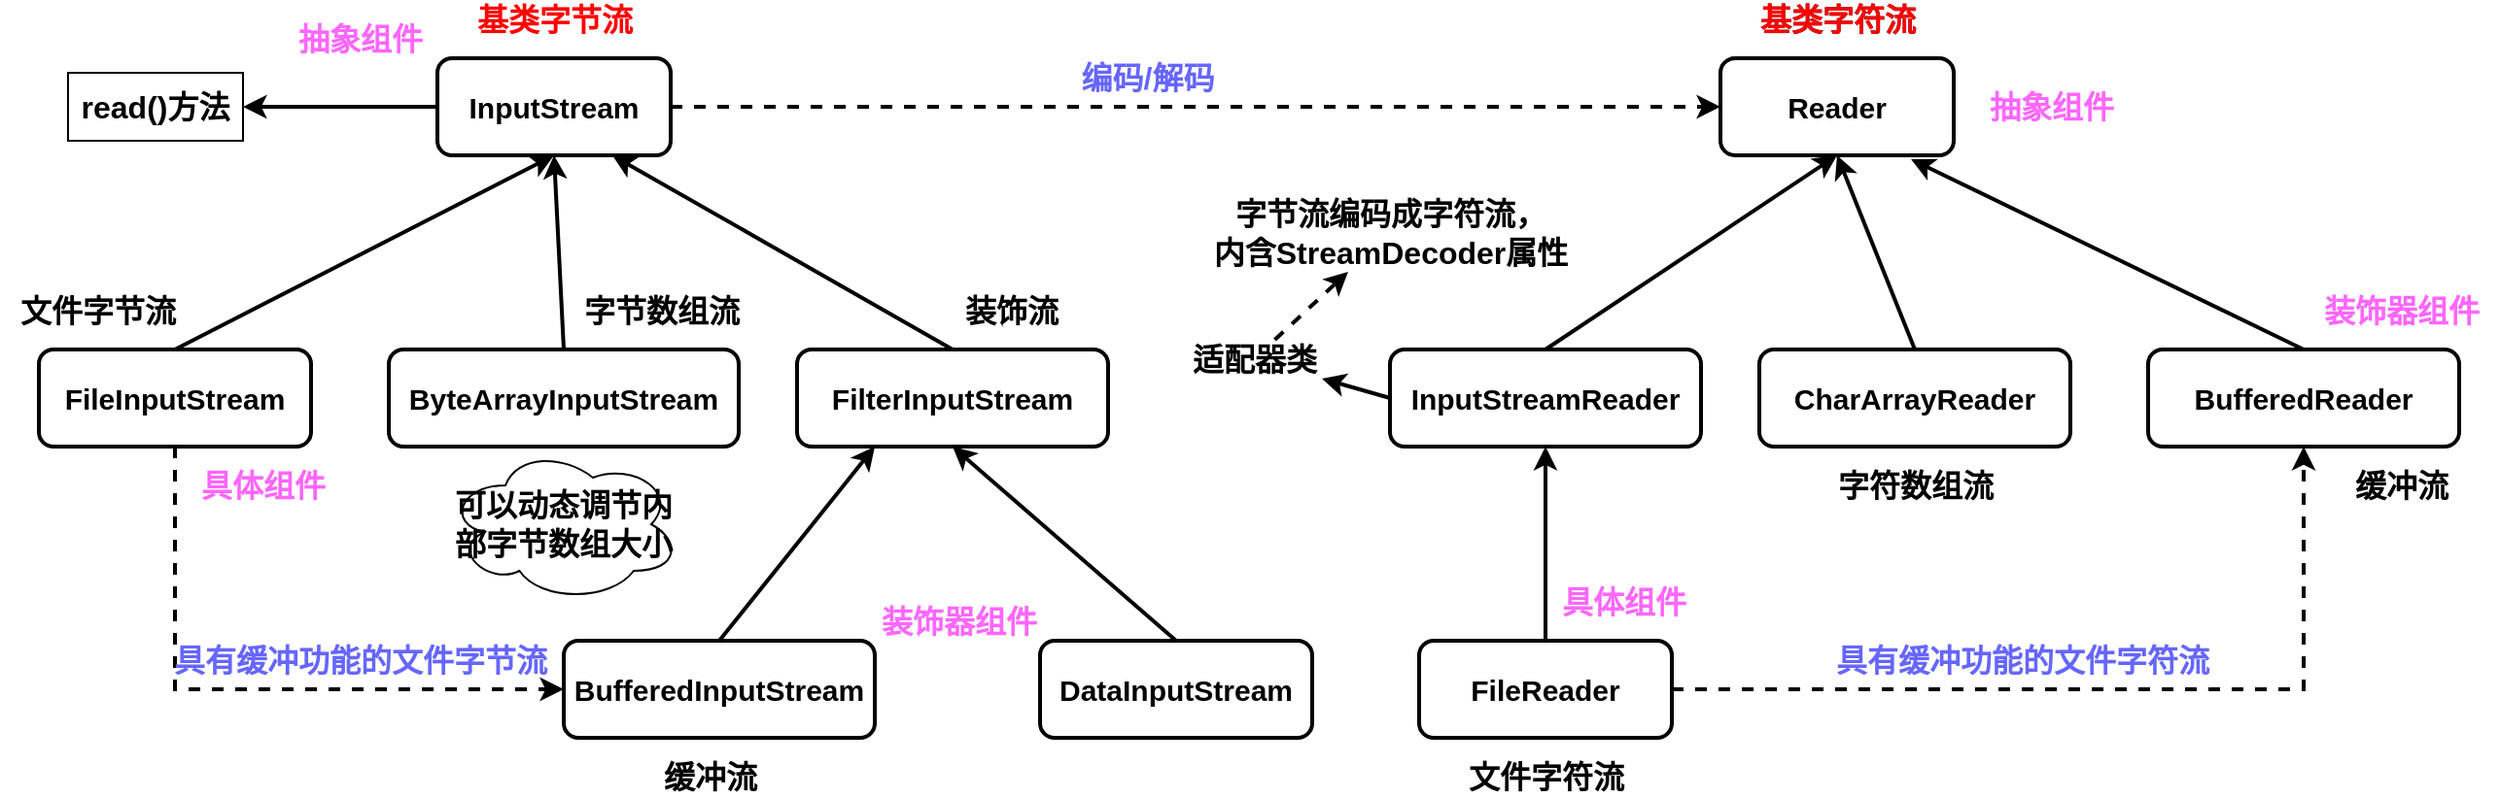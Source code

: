 <mxfile version="13.0.3" type="device"><diagram id="KFy8GgKl0RNLn4k5m7We" name="Page-1"><mxGraphModel dx="1785" dy="313" grid="1" gridSize="10" guides="1" tooltips="1" connect="1" arrows="1" fold="1" page="0" pageScale="1" pageWidth="827" pageHeight="1169" math="0" shadow="0"><root><mxCell id="0"/><mxCell id="1" parent="0"/><mxCell id="26BFS2G9V64R4CichW9_-21" style="edgeStyle=none;rounded=0;orthogonalLoop=1;jettySize=auto;html=1;exitX=0.5;exitY=0;exitDx=0;exitDy=0;entryX=0.5;entryY=1;entryDx=0;entryDy=0;strokeWidth=2;fontSize=16;fontColor=#FF66FF;" edge="1" parent="1" source="cmltLFhfmuCYH6xMYL-M-2" target="26BFS2G9V64R4CichW9_-1"><mxGeometry relative="1" as="geometry"/></mxCell><mxCell id="26BFS2G9V64R4CichW9_-26" style="edgeStyle=orthogonalEdgeStyle;rounded=0;orthogonalLoop=1;jettySize=auto;html=1;exitX=0.5;exitY=1;exitDx=0;exitDy=0;entryX=0;entryY=0.5;entryDx=0;entryDy=0;strokeWidth=2;fontSize=16;fontColor=#FF66FF;dashed=1;" edge="1" parent="1" source="cmltLFhfmuCYH6xMYL-M-2" target="26BFS2G9V64R4CichW9_-16"><mxGeometry relative="1" as="geometry"/></mxCell><mxCell id="cmltLFhfmuCYH6xMYL-M-2" value="FileInputStream" style="rounded=1;whiteSpace=wrap;html=1;fontStyle=1;fontSize=15;strokeWidth=2;" parent="1" vertex="1"><mxGeometry x="-55" y="580" width="140" height="50" as="geometry"/></mxCell><mxCell id="26BFS2G9V64R4CichW9_-6" style="edgeStyle=orthogonalEdgeStyle;rounded=0;orthogonalLoop=1;jettySize=auto;html=1;exitX=0;exitY=0.5;exitDx=0;exitDy=0;entryX=1;entryY=0.5;entryDx=0;entryDy=0;fontSize=16;strokeWidth=2;" edge="1" parent="1" source="26BFS2G9V64R4CichW9_-1" target="26BFS2G9V64R4CichW9_-5"><mxGeometry relative="1" as="geometry"/></mxCell><mxCell id="26BFS2G9V64R4CichW9_-29" style="edgeStyle=orthogonalEdgeStyle;rounded=0;orthogonalLoop=1;jettySize=auto;html=1;exitX=1;exitY=0.5;exitDx=0;exitDy=0;entryX=0;entryY=0.5;entryDx=0;entryDy=0;dashed=1;strokeWidth=2;fontSize=16;fontColor=#6666FF;" edge="1" parent="1" source="26BFS2G9V64R4CichW9_-1" target="26BFS2G9V64R4CichW9_-2"><mxGeometry relative="1" as="geometry"/></mxCell><mxCell id="26BFS2G9V64R4CichW9_-1" value="InputStream" style="rounded=1;whiteSpace=wrap;html=1;fontStyle=1;fontSize=15;strokeWidth=2;" vertex="1" parent="1"><mxGeometry x="150" y="430" width="120" height="50" as="geometry"/></mxCell><mxCell id="26BFS2G9V64R4CichW9_-2" value="Reader" style="rounded=1;whiteSpace=wrap;html=1;fontStyle=1;fontSize=15;strokeWidth=2;" vertex="1" parent="1"><mxGeometry x="810" y="430" width="120" height="50" as="geometry"/></mxCell><mxCell id="26BFS2G9V64R4CichW9_-3" value="基类字节流" style="text;html=1;align=center;verticalAlign=middle;resizable=0;points=[];autosize=1;fontStyle=1;fontSize=16;fontColor=#FF0000;" vertex="1" parent="1"><mxGeometry x="160" y="400" width="100" height="20" as="geometry"/></mxCell><mxCell id="26BFS2G9V64R4CichW9_-4" value="基类字符流" style="text;html=1;align=center;verticalAlign=middle;resizable=0;points=[];autosize=1;fontStyle=1;fontSize=16;" vertex="1" parent="1"><mxGeometry x="820" y="400" width="100" height="20" as="geometry"/></mxCell><mxCell id="26BFS2G9V64R4CichW9_-5" value="read()方法" style="rounded=0;whiteSpace=wrap;html=1;fontSize=16;fontStyle=1" vertex="1" parent="1"><mxGeometry x="-40" y="437.5" width="90" height="35" as="geometry"/></mxCell><mxCell id="26BFS2G9V64R4CichW9_-8" value="文件字节流" style="text;html=1;align=center;verticalAlign=middle;resizable=0;points=[];autosize=1;fontSize=16;fontStyle=1" vertex="1" parent="1"><mxGeometry x="-75" y="550" width="100" height="20" as="geometry"/></mxCell><mxCell id="26BFS2G9V64R4CichW9_-22" style="edgeStyle=none;rounded=0;orthogonalLoop=1;jettySize=auto;html=1;exitX=0.5;exitY=0;exitDx=0;exitDy=0;entryX=0.5;entryY=1;entryDx=0;entryDy=0;strokeWidth=2;fontSize=16;fontColor=#FF66FF;" edge="1" parent="1" source="26BFS2G9V64R4CichW9_-9" target="26BFS2G9V64R4CichW9_-1"><mxGeometry relative="1" as="geometry"/></mxCell><mxCell id="26BFS2G9V64R4CichW9_-9" value="ByteArrayInputStream" style="rounded=1;whiteSpace=wrap;html=1;fontStyle=1;fontSize=15;strokeWidth=2;" vertex="1" parent="1"><mxGeometry x="125" y="580" width="180" height="50" as="geometry"/></mxCell><mxCell id="26BFS2G9V64R4CichW9_-10" value="字节数组流" style="text;html=1;align=center;verticalAlign=middle;resizable=0;points=[];autosize=1;fontSize=16;fontStyle=1" vertex="1" parent="1"><mxGeometry x="215" y="550" width="100" height="20" as="geometry"/></mxCell><mxCell id="26BFS2G9V64R4CichW9_-11" value="可以动态调节内部字节数组大小" style="ellipse;shape=cloud;whiteSpace=wrap;html=1;fontSize=16;fontStyle=1" vertex="1" parent="1"><mxGeometry x="155" y="630" width="120" height="80" as="geometry"/></mxCell><mxCell id="26BFS2G9V64R4CichW9_-23" style="edgeStyle=none;rounded=0;orthogonalLoop=1;jettySize=auto;html=1;exitX=0.5;exitY=0;exitDx=0;exitDy=0;entryX=0.75;entryY=1;entryDx=0;entryDy=0;strokeWidth=2;fontSize=16;fontColor=#FF66FF;" edge="1" parent="1" source="26BFS2G9V64R4CichW9_-12" target="26BFS2G9V64R4CichW9_-1"><mxGeometry relative="1" as="geometry"/></mxCell><mxCell id="26BFS2G9V64R4CichW9_-12" value="FilterInputStream" style="rounded=1;whiteSpace=wrap;html=1;fontStyle=1;fontSize=15;strokeWidth=2;" vertex="1" parent="1"><mxGeometry x="335" y="580" width="160" height="50" as="geometry"/></mxCell><mxCell id="26BFS2G9V64R4CichW9_-13" value="装饰流" style="text;html=1;align=center;verticalAlign=middle;resizable=0;points=[];autosize=1;fontSize=16;fontStyle=1" vertex="1" parent="1"><mxGeometry x="415" y="550" width="60" height="20" as="geometry"/></mxCell><mxCell id="26BFS2G9V64R4CichW9_-14" value="抽象组件" style="text;html=1;align=center;verticalAlign=middle;resizable=0;points=[];autosize=1;fontSize=16;fontStyle=1;fontColor=#FF66FF;" vertex="1" parent="1"><mxGeometry x="70" y="410" width="80" height="20" as="geometry"/></mxCell><mxCell id="26BFS2G9V64R4CichW9_-15" value="具体组件" style="text;html=1;align=center;verticalAlign=middle;resizable=0;points=[];autosize=1;fontSize=16;fontStyle=1;fontColor=#FF66FF;" vertex="1" parent="1"><mxGeometry x="20" y="640" width="80" height="20" as="geometry"/></mxCell><mxCell id="26BFS2G9V64R4CichW9_-24" style="edgeStyle=none;rounded=0;orthogonalLoop=1;jettySize=auto;html=1;exitX=0.5;exitY=0;exitDx=0;exitDy=0;entryX=0.25;entryY=1;entryDx=0;entryDy=0;strokeWidth=2;fontSize=16;fontColor=#FF66FF;" edge="1" parent="1" source="26BFS2G9V64R4CichW9_-16" target="26BFS2G9V64R4CichW9_-12"><mxGeometry relative="1" as="geometry"/></mxCell><mxCell id="26BFS2G9V64R4CichW9_-16" value="BufferedInputStream" style="rounded=1;whiteSpace=wrap;html=1;fontStyle=1;fontSize=15;strokeWidth=2;" vertex="1" parent="1"><mxGeometry x="215" y="730" width="160" height="50" as="geometry"/></mxCell><mxCell id="26BFS2G9V64R4CichW9_-25" style="edgeStyle=none;rounded=0;orthogonalLoop=1;jettySize=auto;html=1;exitX=0.5;exitY=0;exitDx=0;exitDy=0;entryX=0.5;entryY=1;entryDx=0;entryDy=0;strokeWidth=2;fontSize=16;fontColor=#FF66FF;" edge="1" parent="1" source="26BFS2G9V64R4CichW9_-17" target="26BFS2G9V64R4CichW9_-12"><mxGeometry relative="1" as="geometry"/></mxCell><mxCell id="26BFS2G9V64R4CichW9_-17" value="DataInputStream" style="rounded=1;whiteSpace=wrap;html=1;fontStyle=1;fontSize=15;strokeWidth=2;" vertex="1" parent="1"><mxGeometry x="460" y="730" width="140" height="50" as="geometry"/></mxCell><mxCell id="26BFS2G9V64R4CichW9_-18" value="装饰器组件" style="text;html=1;align=center;verticalAlign=middle;resizable=0;points=[];autosize=1;fontSize=16;fontStyle=1;fontColor=#FF66FF;" vertex="1" parent="1"><mxGeometry x="368" y="710" width="100" height="20" as="geometry"/></mxCell><mxCell id="26BFS2G9V64R4CichW9_-19" value="缓冲流" style="text;html=1;align=center;verticalAlign=middle;resizable=0;points=[];autosize=1;fontSize=16;fontStyle=1" vertex="1" parent="1"><mxGeometry x="260" y="790" width="60" height="20" as="geometry"/></mxCell><mxCell id="26BFS2G9V64R4CichW9_-20" value="基类字符流" style="text;html=1;align=center;verticalAlign=middle;resizable=0;points=[];autosize=1;fontStyle=1;fontSize=16;fontColor=#FF0000;" vertex="1" parent="1"><mxGeometry x="820" y="400" width="100" height="20" as="geometry"/></mxCell><mxCell id="26BFS2G9V64R4CichW9_-28" value="具有缓冲功能的文件字节流" style="text;html=1;align=center;verticalAlign=middle;resizable=0;points=[];autosize=1;fontSize=16;fontColor=#6666FF;fontStyle=1" vertex="1" parent="1"><mxGeometry x="5" y="730" width="210" height="20" as="geometry"/></mxCell><mxCell id="26BFS2G9V64R4CichW9_-30" value="编码/解码" style="text;html=1;align=center;verticalAlign=middle;resizable=0;points=[];autosize=1;fontSize=16;fontColor=#6666FF;fontStyle=1" vertex="1" parent="1"><mxGeometry x="475" y="430" width="80" height="20" as="geometry"/></mxCell><mxCell id="26BFS2G9V64R4CichW9_-39" style="rounded=0;orthogonalLoop=1;jettySize=auto;html=1;exitX=0.5;exitY=0;exitDx=0;exitDy=0;entryX=0.5;entryY=1;entryDx=0;entryDy=0;strokeWidth=2;fontSize=16;fontColor=#6666FF;" edge="1" parent="1" source="26BFS2G9V64R4CichW9_-31" target="26BFS2G9V64R4CichW9_-2"><mxGeometry relative="1" as="geometry"/></mxCell><mxCell id="26BFS2G9V64R4CichW9_-51" style="edgeStyle=none;rounded=0;orthogonalLoop=1;jettySize=auto;html=1;exitX=0;exitY=0.5;exitDx=0;exitDy=0;strokeWidth=2;fontSize=16;fontColor=#6666FF;" edge="1" parent="1" source="26BFS2G9V64R4CichW9_-31" target="26BFS2G9V64R4CichW9_-32"><mxGeometry relative="1" as="geometry"/></mxCell><mxCell id="26BFS2G9V64R4CichW9_-31" value="InputStreamReader" style="rounded=1;whiteSpace=wrap;html=1;fontStyle=1;fontSize=15;strokeWidth=2;" vertex="1" parent="1"><mxGeometry x="640" y="580" width="160" height="50" as="geometry"/></mxCell><mxCell id="26BFS2G9V64R4CichW9_-36" value="" style="rounded=0;orthogonalLoop=1;jettySize=auto;html=1;dashed=1;strokeWidth=2;fontSize=16;fontColor=#6666FF;" edge="1" parent="1" source="26BFS2G9V64R4CichW9_-32" target="26BFS2G9V64R4CichW9_-35"><mxGeometry relative="1" as="geometry"/></mxCell><mxCell id="26BFS2G9V64R4CichW9_-32" value="适配器类" style="text;html=1;align=center;verticalAlign=middle;resizable=0;points=[];autosize=1;fontSize=16;fontStyle=1" vertex="1" parent="1"><mxGeometry x="530" y="575" width="80" height="20" as="geometry"/></mxCell><mxCell id="26BFS2G9V64R4CichW9_-35" value="字节流编码成字符流，&lt;br&gt;内含StreamDecoder属性" style="text;html=1;align=center;verticalAlign=middle;resizable=0;points=[];autosize=1;fontSize=16;fontStyle=1" vertex="1" parent="1"><mxGeometry x="540" y="500" width="200" height="40" as="geometry"/></mxCell><mxCell id="26BFS2G9V64R4CichW9_-50" style="edgeStyle=none;rounded=0;orthogonalLoop=1;jettySize=auto;html=1;exitX=0.5;exitY=0;exitDx=0;exitDy=0;entryX=0.5;entryY=1;entryDx=0;entryDy=0;strokeWidth=2;fontSize=16;fontColor=#6666FF;" edge="1" parent="1" source="26BFS2G9V64R4CichW9_-40" target="26BFS2G9V64R4CichW9_-31"><mxGeometry relative="1" as="geometry"/></mxCell><mxCell id="26BFS2G9V64R4CichW9_-52" style="edgeStyle=orthogonalEdgeStyle;rounded=0;orthogonalLoop=1;jettySize=auto;html=1;exitX=1;exitY=0.5;exitDx=0;exitDy=0;strokeWidth=2;fontSize=16;fontColor=#6666FF;dashed=1;" edge="1" parent="1" source="26BFS2G9V64R4CichW9_-40" target="26BFS2G9V64R4CichW9_-45"><mxGeometry relative="1" as="geometry"/></mxCell><mxCell id="26BFS2G9V64R4CichW9_-40" value="FileReader" style="rounded=1;whiteSpace=wrap;html=1;fontStyle=1;fontSize=15;strokeWidth=2;" vertex="1" parent="1"><mxGeometry x="655" y="730" width="130" height="50" as="geometry"/></mxCell><mxCell id="26BFS2G9V64R4CichW9_-42" value="文件字符流" style="text;html=1;align=center;verticalAlign=middle;resizable=0;points=[];autosize=1;fontSize=16;fontStyle=1" vertex="1" parent="1"><mxGeometry x="670" y="790" width="100" height="20" as="geometry"/></mxCell><mxCell id="26BFS2G9V64R4CichW9_-48" style="edgeStyle=none;rounded=0;orthogonalLoop=1;jettySize=auto;html=1;exitX=0.5;exitY=0;exitDx=0;exitDy=0;strokeWidth=2;fontSize=16;fontColor=#6666FF;" edge="1" parent="1" source="26BFS2G9V64R4CichW9_-43"><mxGeometry relative="1" as="geometry"><mxPoint x="870" y="480" as="targetPoint"/></mxGeometry></mxCell><mxCell id="26BFS2G9V64R4CichW9_-43" value="CharArrayReader" style="rounded=1;whiteSpace=wrap;html=1;fontStyle=1;fontSize=15;strokeWidth=2;" vertex="1" parent="1"><mxGeometry x="830" y="580" width="160" height="50" as="geometry"/></mxCell><mxCell id="26BFS2G9V64R4CichW9_-44" value="字符数组流" style="text;html=1;align=center;verticalAlign=middle;resizable=0;points=[];autosize=1;fontSize=16;fontStyle=1" vertex="1" parent="1"><mxGeometry x="860" y="640" width="100" height="20" as="geometry"/></mxCell><mxCell id="26BFS2G9V64R4CichW9_-49" style="edgeStyle=none;rounded=0;orthogonalLoop=1;jettySize=auto;html=1;exitX=0.5;exitY=0;exitDx=0;exitDy=0;entryX=0.817;entryY=1.04;entryDx=0;entryDy=0;entryPerimeter=0;strokeWidth=2;fontSize=16;fontColor=#6666FF;" edge="1" parent="1" source="26BFS2G9V64R4CichW9_-45" target="26BFS2G9V64R4CichW9_-2"><mxGeometry relative="1" as="geometry"/></mxCell><mxCell id="26BFS2G9V64R4CichW9_-45" value="BufferedReader" style="rounded=1;whiteSpace=wrap;html=1;fontStyle=1;fontSize=15;strokeWidth=2;" vertex="1" parent="1"><mxGeometry x="1030" y="580" width="160" height="50" as="geometry"/></mxCell><mxCell id="26BFS2G9V64R4CichW9_-46" value="缓冲流" style="text;html=1;align=center;verticalAlign=middle;resizable=0;points=[];autosize=1;fontSize=16;fontStyle=1" vertex="1" parent="1"><mxGeometry x="1130" y="640" width="60" height="20" as="geometry"/></mxCell><mxCell id="26BFS2G9V64R4CichW9_-53" value="装饰器组件" style="text;html=1;align=center;verticalAlign=middle;resizable=0;points=[];autosize=1;fontSize=16;fontStyle=1;fontColor=#FF66FF;" vertex="1" parent="1"><mxGeometry x="1110" y="550" width="100" height="20" as="geometry"/></mxCell><mxCell id="26BFS2G9V64R4CichW9_-54" value="具有缓冲功能的文件字符流" style="text;html=1;align=center;verticalAlign=middle;resizable=0;points=[];autosize=1;fontSize=16;fontColor=#6666FF;fontStyle=1" vertex="1" parent="1"><mxGeometry x="860" y="730" width="210" height="20" as="geometry"/></mxCell><mxCell id="26BFS2G9V64R4CichW9_-55" value="抽象组件" style="text;html=1;align=center;verticalAlign=middle;resizable=0;points=[];autosize=1;fontSize=16;fontStyle=1;fontColor=#FF66FF;" vertex="1" parent="1"><mxGeometry x="940" y="445" width="80" height="20" as="geometry"/></mxCell><mxCell id="26BFS2G9V64R4CichW9_-56" value="具体组件" style="text;html=1;align=center;verticalAlign=middle;resizable=0;points=[];autosize=1;fontSize=16;fontStyle=1;fontColor=#FF66FF;" vertex="1" parent="1"><mxGeometry x="720" y="700" width="80" height="20" as="geometry"/></mxCell></root></mxGraphModel></diagram></mxfile>